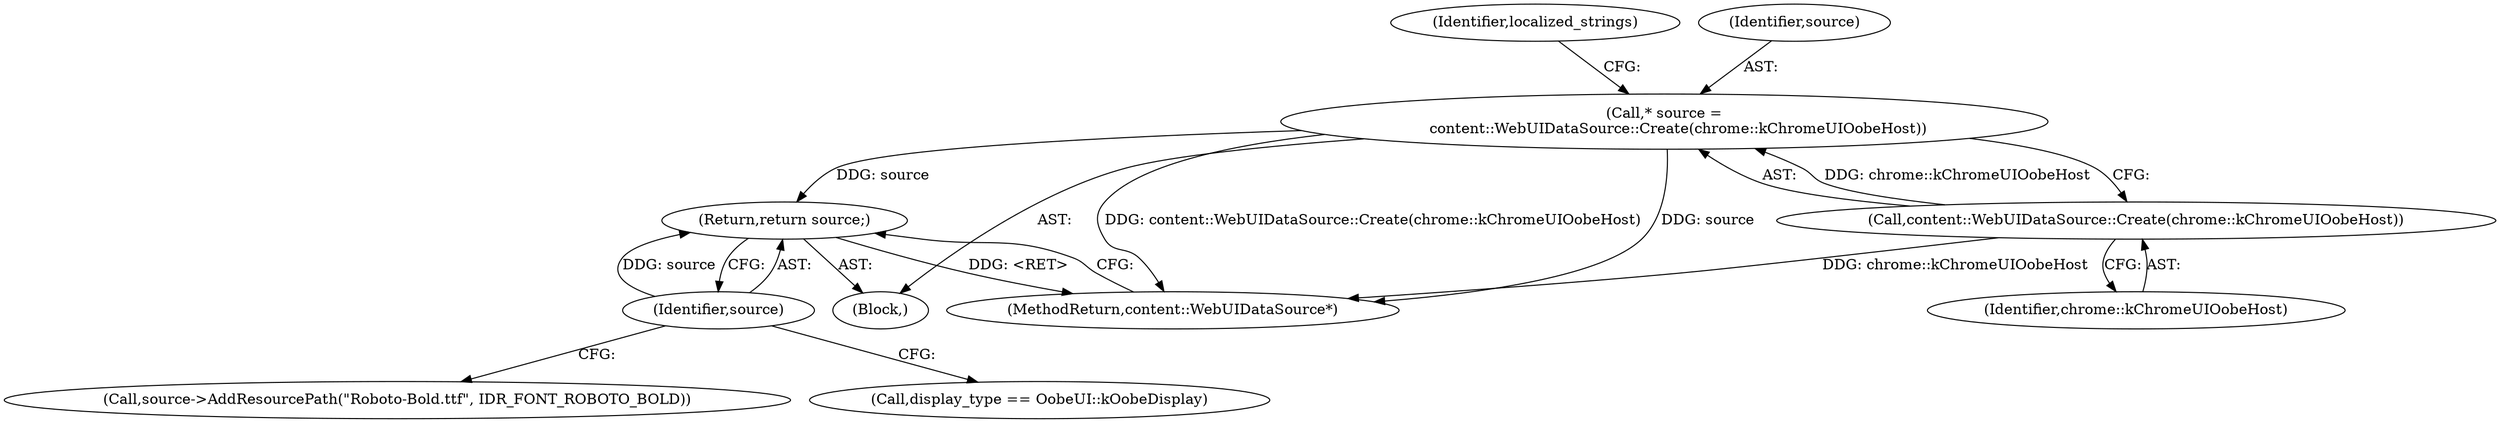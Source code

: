 digraph "0_Chrome_fb5dce12f0462056fc9f66967b0f7b2b7bcd88f5@pointer" {
"1000199" [label="(Return,return source;)"];
"1000200" [label="(Identifier,source)"];
"1000105" [label="(Call,* source =\n      content::WebUIDataSource::Create(chrome::kChromeUIOobeHost))"];
"1000107" [label="(Call,content::WebUIDataSource::Create(chrome::kChromeUIOobeHost))"];
"1000105" [label="(Call,* source =\n      content::WebUIDataSource::Create(chrome::kChromeUIOobeHost))"];
"1000199" [label="(Return,return source;)"];
"1000108" [label="(Identifier,chrome::kChromeUIOobeHost)"];
"1000110" [label="(Identifier,localized_strings)"];
"1000196" [label="(Call,source->AddResourcePath(\"Roboto-Bold.ttf\", IDR_FONT_ROBOTO_BOLD))"];
"1000107" [label="(Call,content::WebUIDataSource::Create(chrome::kChromeUIOobeHost))"];
"1000201" [label="(MethodReturn,content::WebUIDataSource*)"];
"1000200" [label="(Identifier,source)"];
"1000103" [label="(Block,)"];
"1000106" [label="(Identifier,source)"];
"1000180" [label="(Call,display_type == OobeUI::kOobeDisplay)"];
"1000199" -> "1000103"  [label="AST: "];
"1000199" -> "1000200"  [label="CFG: "];
"1000200" -> "1000199"  [label="AST: "];
"1000201" -> "1000199"  [label="CFG: "];
"1000199" -> "1000201"  [label="DDG: <RET>"];
"1000200" -> "1000199"  [label="DDG: source"];
"1000105" -> "1000199"  [label="DDG: source"];
"1000200" -> "1000196"  [label="CFG: "];
"1000200" -> "1000180"  [label="CFG: "];
"1000105" -> "1000103"  [label="AST: "];
"1000105" -> "1000107"  [label="CFG: "];
"1000106" -> "1000105"  [label="AST: "];
"1000107" -> "1000105"  [label="AST: "];
"1000110" -> "1000105"  [label="CFG: "];
"1000105" -> "1000201"  [label="DDG: content::WebUIDataSource::Create(chrome::kChromeUIOobeHost)"];
"1000105" -> "1000201"  [label="DDG: source"];
"1000107" -> "1000105"  [label="DDG: chrome::kChromeUIOobeHost"];
"1000107" -> "1000108"  [label="CFG: "];
"1000108" -> "1000107"  [label="AST: "];
"1000107" -> "1000201"  [label="DDG: chrome::kChromeUIOobeHost"];
}
